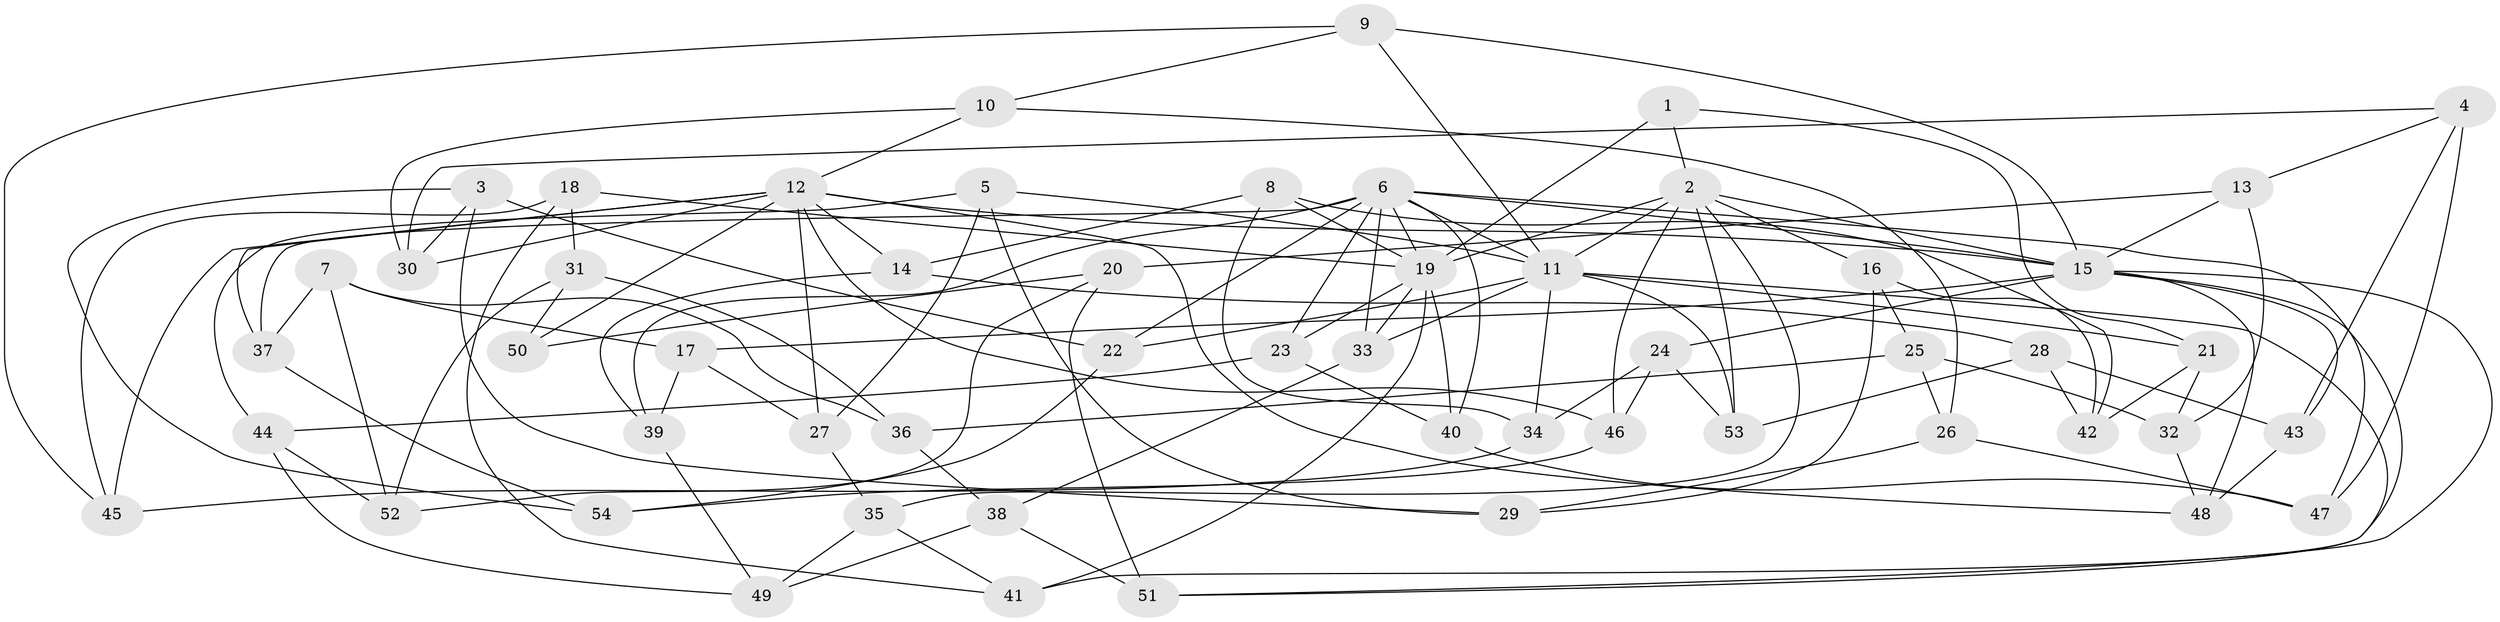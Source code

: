 // original degree distribution, {4: 1.0}
// Generated by graph-tools (version 1.1) at 2025/53/03/04/25 22:53:56]
// undirected, 54 vertices, 124 edges
graph export_dot {
  node [color=gray90,style=filled];
  1;
  2;
  3;
  4;
  5;
  6;
  7;
  8;
  9;
  10;
  11;
  12;
  13;
  14;
  15;
  16;
  17;
  18;
  19;
  20;
  21;
  22;
  23;
  24;
  25;
  26;
  27;
  28;
  29;
  30;
  31;
  32;
  33;
  34;
  35;
  36;
  37;
  38;
  39;
  40;
  41;
  42;
  43;
  44;
  45;
  46;
  47;
  48;
  49;
  50;
  51;
  52;
  53;
  54;
  1 -- 2 [weight=1.0];
  1 -- 19 [weight=2.0];
  1 -- 21 [weight=1.0];
  2 -- 11 [weight=1.0];
  2 -- 15 [weight=1.0];
  2 -- 16 [weight=1.0];
  2 -- 19 [weight=1.0];
  2 -- 35 [weight=1.0];
  2 -- 46 [weight=1.0];
  2 -- 53 [weight=1.0];
  3 -- 22 [weight=1.0];
  3 -- 29 [weight=1.0];
  3 -- 30 [weight=1.0];
  3 -- 54 [weight=1.0];
  4 -- 13 [weight=1.0];
  4 -- 30 [weight=1.0];
  4 -- 43 [weight=1.0];
  4 -- 47 [weight=1.0];
  5 -- 11 [weight=1.0];
  5 -- 27 [weight=1.0];
  5 -- 29 [weight=1.0];
  5 -- 44 [weight=1.0];
  6 -- 11 [weight=1.0];
  6 -- 15 [weight=1.0];
  6 -- 19 [weight=1.0];
  6 -- 22 [weight=1.0];
  6 -- 23 [weight=1.0];
  6 -- 33 [weight=1.0];
  6 -- 37 [weight=1.0];
  6 -- 39 [weight=1.0];
  6 -- 40 [weight=1.0];
  6 -- 47 [weight=1.0];
  7 -- 17 [weight=1.0];
  7 -- 36 [weight=1.0];
  7 -- 37 [weight=1.0];
  7 -- 52 [weight=1.0];
  8 -- 14 [weight=1.0];
  8 -- 19 [weight=1.0];
  8 -- 34 [weight=1.0];
  8 -- 42 [weight=1.0];
  9 -- 10 [weight=1.0];
  9 -- 11 [weight=1.0];
  9 -- 15 [weight=1.0];
  9 -- 45 [weight=1.0];
  10 -- 12 [weight=1.0];
  10 -- 26 [weight=1.0];
  10 -- 30 [weight=1.0];
  11 -- 21 [weight=1.0];
  11 -- 22 [weight=1.0];
  11 -- 33 [weight=1.0];
  11 -- 34 [weight=1.0];
  11 -- 51 [weight=1.0];
  11 -- 53 [weight=1.0];
  12 -- 14 [weight=1.0];
  12 -- 15 [weight=2.0];
  12 -- 27 [weight=1.0];
  12 -- 30 [weight=1.0];
  12 -- 37 [weight=1.0];
  12 -- 45 [weight=1.0];
  12 -- 46 [weight=1.0];
  12 -- 48 [weight=1.0];
  12 -- 50 [weight=2.0];
  13 -- 15 [weight=1.0];
  13 -- 20 [weight=1.0];
  13 -- 32 [weight=1.0];
  14 -- 28 [weight=1.0];
  14 -- 39 [weight=1.0];
  15 -- 17 [weight=1.0];
  15 -- 24 [weight=1.0];
  15 -- 41 [weight=1.0];
  15 -- 43 [weight=1.0];
  15 -- 48 [weight=1.0];
  15 -- 51 [weight=1.0];
  16 -- 25 [weight=1.0];
  16 -- 29 [weight=1.0];
  16 -- 42 [weight=1.0];
  17 -- 27 [weight=1.0];
  17 -- 39 [weight=1.0];
  18 -- 19 [weight=1.0];
  18 -- 31 [weight=1.0];
  18 -- 41 [weight=1.0];
  18 -- 45 [weight=1.0];
  19 -- 23 [weight=1.0];
  19 -- 33 [weight=1.0];
  19 -- 40 [weight=1.0];
  19 -- 41 [weight=1.0];
  20 -- 50 [weight=1.0];
  20 -- 51 [weight=1.0];
  20 -- 52 [weight=1.0];
  21 -- 32 [weight=1.0];
  21 -- 42 [weight=1.0];
  22 -- 54 [weight=1.0];
  23 -- 40 [weight=1.0];
  23 -- 44 [weight=1.0];
  24 -- 34 [weight=1.0];
  24 -- 46 [weight=1.0];
  24 -- 53 [weight=1.0];
  25 -- 26 [weight=1.0];
  25 -- 32 [weight=1.0];
  25 -- 36 [weight=1.0];
  26 -- 29 [weight=1.0];
  26 -- 47 [weight=1.0];
  27 -- 35 [weight=1.0];
  28 -- 42 [weight=1.0];
  28 -- 43 [weight=1.0];
  28 -- 53 [weight=1.0];
  31 -- 36 [weight=1.0];
  31 -- 50 [weight=1.0];
  31 -- 52 [weight=1.0];
  32 -- 48 [weight=1.0];
  33 -- 38 [weight=1.0];
  34 -- 45 [weight=1.0];
  35 -- 41 [weight=1.0];
  35 -- 49 [weight=1.0];
  36 -- 38 [weight=1.0];
  37 -- 54 [weight=1.0];
  38 -- 49 [weight=1.0];
  38 -- 51 [weight=1.0];
  39 -- 49 [weight=1.0];
  40 -- 47 [weight=1.0];
  43 -- 48 [weight=1.0];
  44 -- 49 [weight=1.0];
  44 -- 52 [weight=1.0];
  46 -- 54 [weight=1.0];
}
